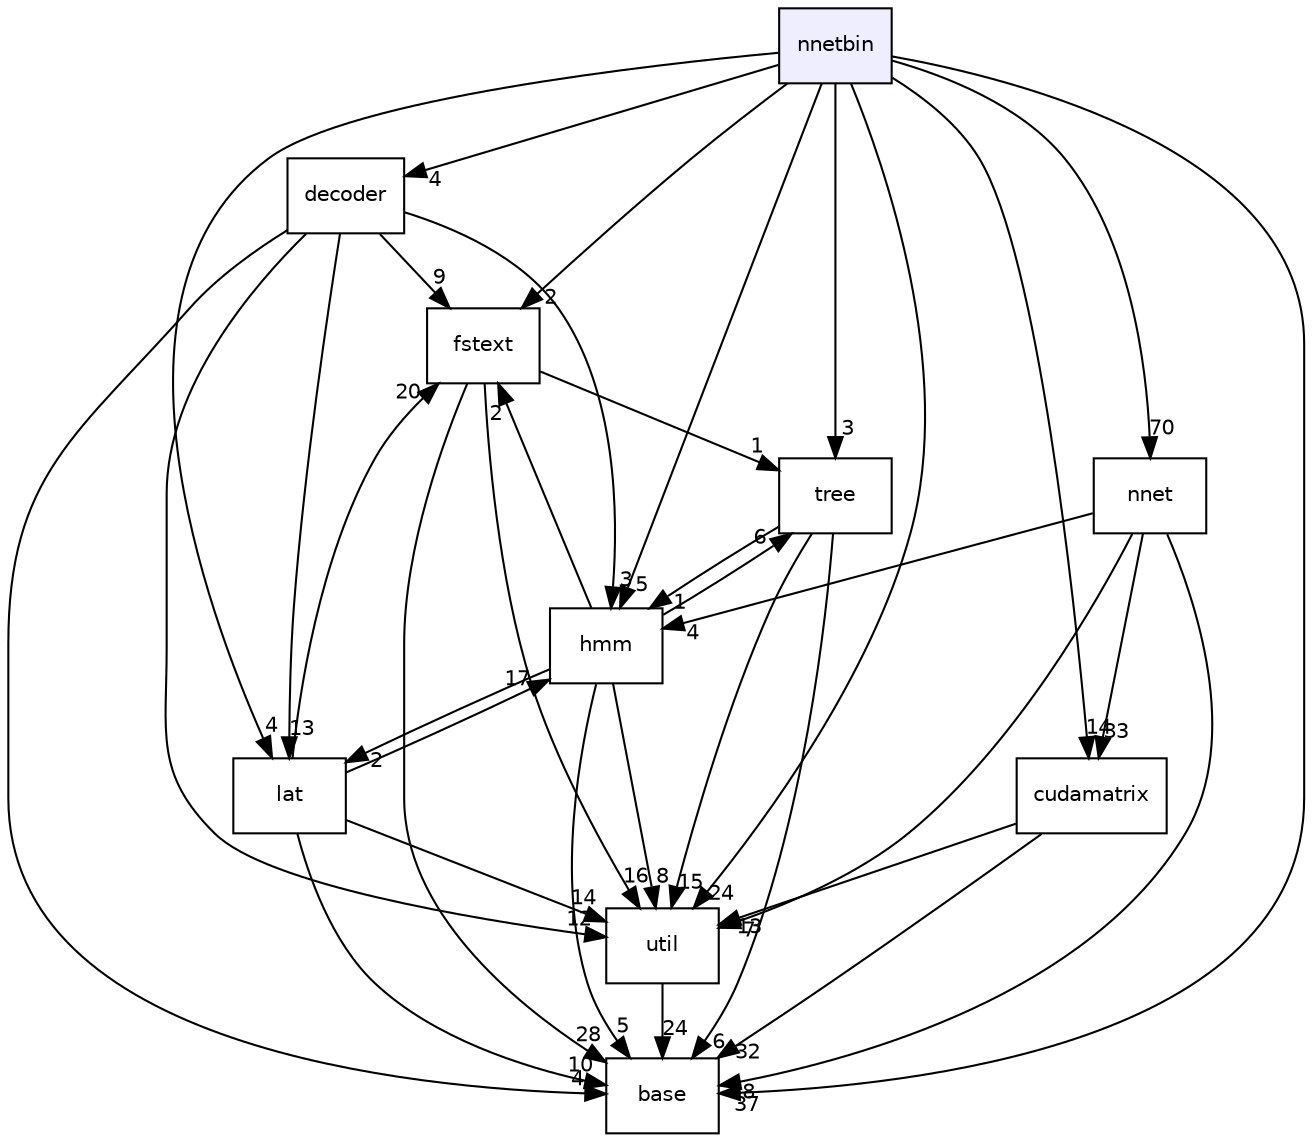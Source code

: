 digraph "nnetbin" {
  compound=true
  node [ fontsize="10", fontname="Helvetica"];
  edge [ labelfontsize="10", labelfontname="Helvetica"];
  dir_541ecf5e58700e26d7c862ccc04e2270 [shape=box, label="nnetbin", style="filled", fillcolor="#eeeeff", pencolor="black", URL="dir_541ecf5e58700e26d7c862ccc04e2270.html"];
  dir_23ec12649285f9fabf3a6b7380226c28 [shape=box label="util" URL="dir_23ec12649285f9fabf3a6b7380226c28.html"];
  dir_20fe30135636529d1a58383957a516d7 [shape=box label="decoder" URL="dir_20fe30135636529d1a58383957a516d7.html"];
  dir_cf76719d3e2650059ef58f0321a08948 [shape=box label="cudamatrix" URL="dir_cf76719d3e2650059ef58f0321a08948.html"];
  dir_70093cb3a9d1f8840af4e997fde867c3 [shape=box label="tree" URL="dir_70093cb3a9d1f8840af4e997fde867c3.html"];
  dir_4e6213e10bb3ed13420949212be73c8e [shape=box label="nnet" URL="dir_4e6213e10bb3ed13420949212be73c8e.html"];
  dir_e914ee4d4a44400f1fdb170cb4ead18a [shape=box label="base" URL="dir_e914ee4d4a44400f1fdb170cb4ead18a.html"];
  dir_6cbce3d69cab97132708c49b9176b34a [shape=box label="fstext" URL="dir_6cbce3d69cab97132708c49b9176b34a.html"];
  dir_1150ab87bf3833b7161cf56b3aed78f9 [shape=box label="hmm" URL="dir_1150ab87bf3833b7161cf56b3aed78f9.html"];
  dir_7e97d1a94d673bcef7e70506205b8a83 [shape=box label="lat" URL="dir_7e97d1a94d673bcef7e70506205b8a83.html"];
  dir_541ecf5e58700e26d7c862ccc04e2270->dir_23ec12649285f9fabf3a6b7380226c28 [headlabel="24", labeldistance=1.5 headhref="dir_000029_000034.html"];
  dir_541ecf5e58700e26d7c862ccc04e2270->dir_20fe30135636529d1a58383957a516d7 [headlabel="4", labeldistance=1.5 headhref="dir_000029_000003.html"];
  dir_541ecf5e58700e26d7c862ccc04e2270->dir_cf76719d3e2650059ef58f0321a08948 [headlabel="14", labeldistance=1.5 headhref="dir_000029_000002.html"];
  dir_541ecf5e58700e26d7c862ccc04e2270->dir_70093cb3a9d1f8840af4e997fde867c3 [headlabel="3", labeldistance=1.5 headhref="dir_000029_000033.html"];
  dir_541ecf5e58700e26d7c862ccc04e2270->dir_4e6213e10bb3ed13420949212be73c8e [headlabel="70", labeldistance=1.5 headhref="dir_000029_000024.html"];
  dir_541ecf5e58700e26d7c862ccc04e2270->dir_e914ee4d4a44400f1fdb170cb4ead18a [headlabel="37", labeldistance=1.5 headhref="dir_000029_000000.html"];
  dir_541ecf5e58700e26d7c862ccc04e2270->dir_6cbce3d69cab97132708c49b9176b34a [headlabel="2", labeldistance=1.5 headhref="dir_000029_000008.html"];
  dir_541ecf5e58700e26d7c862ccc04e2270->dir_1150ab87bf3833b7161cf56b3aed78f9 [headlabel="5", labeldistance=1.5 headhref="dir_000029_000011.html"];
  dir_541ecf5e58700e26d7c862ccc04e2270->dir_7e97d1a94d673bcef7e70506205b8a83 [headlabel="4", labeldistance=1.5 headhref="dir_000029_000020.html"];
  dir_23ec12649285f9fabf3a6b7380226c28->dir_e914ee4d4a44400f1fdb170cb4ead18a [headlabel="24", labeldistance=1.5 headhref="dir_000034_000000.html"];
  dir_20fe30135636529d1a58383957a516d7->dir_23ec12649285f9fabf3a6b7380226c28 [headlabel="12", labeldistance=1.5 headhref="dir_000003_000034.html"];
  dir_20fe30135636529d1a58383957a516d7->dir_e914ee4d4a44400f1fdb170cb4ead18a [headlabel="4", labeldistance=1.5 headhref="dir_000003_000000.html"];
  dir_20fe30135636529d1a58383957a516d7->dir_6cbce3d69cab97132708c49b9176b34a [headlabel="9", labeldistance=1.5 headhref="dir_000003_000008.html"];
  dir_20fe30135636529d1a58383957a516d7->dir_1150ab87bf3833b7161cf56b3aed78f9 [headlabel="3", labeldistance=1.5 headhref="dir_000003_000011.html"];
  dir_20fe30135636529d1a58383957a516d7->dir_7e97d1a94d673bcef7e70506205b8a83 [headlabel="13", labeldistance=1.5 headhref="dir_000003_000020.html"];
  dir_cf76719d3e2650059ef58f0321a08948->dir_23ec12649285f9fabf3a6b7380226c28 [headlabel="13", labeldistance=1.5 headhref="dir_000002_000034.html"];
  dir_cf76719d3e2650059ef58f0321a08948->dir_e914ee4d4a44400f1fdb170cb4ead18a [headlabel="32", labeldistance=1.5 headhref="dir_000002_000000.html"];
  dir_70093cb3a9d1f8840af4e997fde867c3->dir_23ec12649285f9fabf3a6b7380226c28 [headlabel="15", labeldistance=1.5 headhref="dir_000033_000034.html"];
  dir_70093cb3a9d1f8840af4e997fde867c3->dir_e914ee4d4a44400f1fdb170cb4ead18a [headlabel="6", labeldistance=1.5 headhref="dir_000033_000000.html"];
  dir_70093cb3a9d1f8840af4e997fde867c3->dir_1150ab87bf3833b7161cf56b3aed78f9 [headlabel="1", labeldistance=1.5 headhref="dir_000033_000011.html"];
  dir_4e6213e10bb3ed13420949212be73c8e->dir_23ec12649285f9fabf3a6b7380226c28 [headlabel="7", labeldistance=1.5 headhref="dir_000024_000034.html"];
  dir_4e6213e10bb3ed13420949212be73c8e->dir_cf76719d3e2650059ef58f0321a08948 [headlabel="33", labeldistance=1.5 headhref="dir_000024_000002.html"];
  dir_4e6213e10bb3ed13420949212be73c8e->dir_e914ee4d4a44400f1fdb170cb4ead18a [headlabel="8", labeldistance=1.5 headhref="dir_000024_000000.html"];
  dir_4e6213e10bb3ed13420949212be73c8e->dir_1150ab87bf3833b7161cf56b3aed78f9 [headlabel="4", labeldistance=1.5 headhref="dir_000024_000011.html"];
  dir_6cbce3d69cab97132708c49b9176b34a->dir_23ec12649285f9fabf3a6b7380226c28 [headlabel="16", labeldistance=1.5 headhref="dir_000008_000034.html"];
  dir_6cbce3d69cab97132708c49b9176b34a->dir_70093cb3a9d1f8840af4e997fde867c3 [headlabel="1", labeldistance=1.5 headhref="dir_000008_000033.html"];
  dir_6cbce3d69cab97132708c49b9176b34a->dir_e914ee4d4a44400f1fdb170cb4ead18a [headlabel="28", labeldistance=1.5 headhref="dir_000008_000000.html"];
  dir_1150ab87bf3833b7161cf56b3aed78f9->dir_23ec12649285f9fabf3a6b7380226c28 [headlabel="8", labeldistance=1.5 headhref="dir_000011_000034.html"];
  dir_1150ab87bf3833b7161cf56b3aed78f9->dir_70093cb3a9d1f8840af4e997fde867c3 [headlabel="6", labeldistance=1.5 headhref="dir_000011_000033.html"];
  dir_1150ab87bf3833b7161cf56b3aed78f9->dir_e914ee4d4a44400f1fdb170cb4ead18a [headlabel="5", labeldistance=1.5 headhref="dir_000011_000000.html"];
  dir_1150ab87bf3833b7161cf56b3aed78f9->dir_6cbce3d69cab97132708c49b9176b34a [headlabel="2", labeldistance=1.5 headhref="dir_000011_000008.html"];
  dir_1150ab87bf3833b7161cf56b3aed78f9->dir_7e97d1a94d673bcef7e70506205b8a83 [headlabel="2", labeldistance=1.5 headhref="dir_000011_000020.html"];
  dir_7e97d1a94d673bcef7e70506205b8a83->dir_23ec12649285f9fabf3a6b7380226c28 [headlabel="14", labeldistance=1.5 headhref="dir_000020_000034.html"];
  dir_7e97d1a94d673bcef7e70506205b8a83->dir_e914ee4d4a44400f1fdb170cb4ead18a [headlabel="10", labeldistance=1.5 headhref="dir_000020_000000.html"];
  dir_7e97d1a94d673bcef7e70506205b8a83->dir_6cbce3d69cab97132708c49b9176b34a [headlabel="20", labeldistance=1.5 headhref="dir_000020_000008.html"];
  dir_7e97d1a94d673bcef7e70506205b8a83->dir_1150ab87bf3833b7161cf56b3aed78f9 [headlabel="17", labeldistance=1.5 headhref="dir_000020_000011.html"];
}

